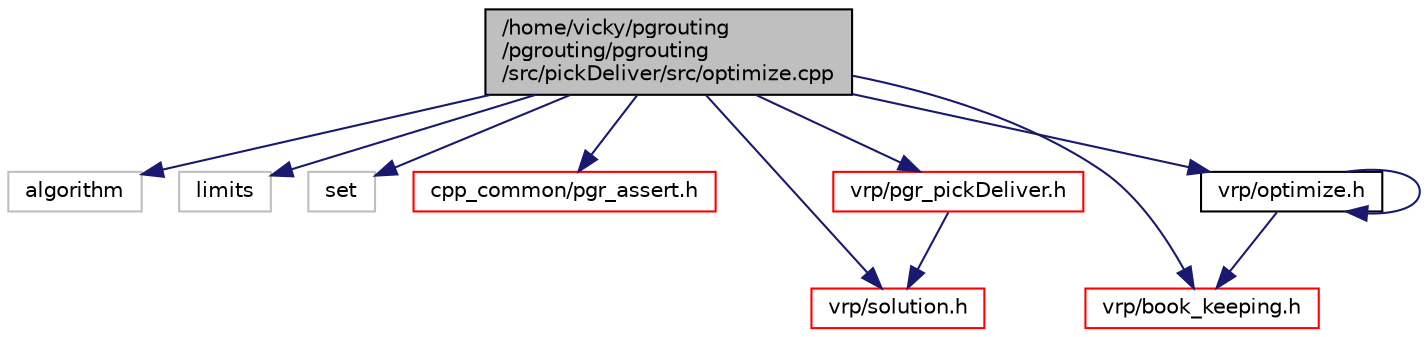 digraph "/home/vicky/pgrouting/pgrouting/pgrouting/src/pickDeliver/src/optimize.cpp"
{
  edge [fontname="Helvetica",fontsize="10",labelfontname="Helvetica",labelfontsize="10"];
  node [fontname="Helvetica",fontsize="10",shape=record];
  Node0 [label="/home/vicky/pgrouting\l/pgrouting/pgrouting\l/src/pickDeliver/src/optimize.cpp",height=0.2,width=0.4,color="black", fillcolor="grey75", style="filled", fontcolor="black"];
  Node0 -> Node1 [color="midnightblue",fontsize="10",style="solid",fontname="Helvetica"];
  Node1 [label="algorithm",height=0.2,width=0.4,color="grey75", fillcolor="white", style="filled"];
  Node0 -> Node2 [color="midnightblue",fontsize="10",style="solid",fontname="Helvetica"];
  Node2 [label="limits",height=0.2,width=0.4,color="grey75", fillcolor="white", style="filled"];
  Node0 -> Node3 [color="midnightblue",fontsize="10",style="solid",fontname="Helvetica"];
  Node3 [label="set",height=0.2,width=0.4,color="grey75", fillcolor="white", style="filled"];
  Node0 -> Node4 [color="midnightblue",fontsize="10",style="solid",fontname="Helvetica"];
  Node4 [label="cpp_common/pgr_assert.h",height=0.2,width=0.4,color="red", fillcolor="white", style="filled",URL="$pgr__assert_8h.html",tooltip="Assertions Handling. "];
  Node0 -> Node7 [color="midnightblue",fontsize="10",style="solid",fontname="Helvetica"];
  Node7 [label="vrp/solution.h",height=0.2,width=0.4,color="red", fillcolor="white", style="filled",URL="$solution_8h.html"];
  Node0 -> Node41 [color="midnightblue",fontsize="10",style="solid",fontname="Helvetica"];
  Node41 [label="vrp/book_keeping.h",height=0.2,width=0.4,color="red", fillcolor="white", style="filled",URL="$book__keeping_8h.html"];
  Node0 -> Node43 [color="midnightblue",fontsize="10",style="solid",fontname="Helvetica"];
  Node43 [label="vrp/optimize.h",height=0.2,width=0.4,color="black", fillcolor="white", style="filled",URL="$optimize_8h.html"];
  Node43 -> Node43 [color="midnightblue",fontsize="10",style="solid",fontname="Helvetica"];
  Node43 -> Node41 [color="midnightblue",fontsize="10",style="solid",fontname="Helvetica"];
  Node0 -> Node44 [color="midnightblue",fontsize="10",style="solid",fontname="Helvetica"];
  Node44 [label="vrp/pgr_pickDeliver.h",height=0.2,width=0.4,color="red", fillcolor="white", style="filled",URL="$pgr__pickDeliver_8h.html"];
  Node44 -> Node7 [color="midnightblue",fontsize="10",style="solid",fontname="Helvetica"];
}
